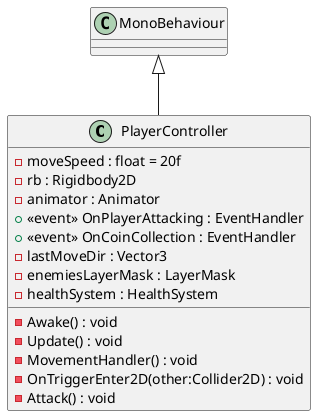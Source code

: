 @startuml
class PlayerController {
    - moveSpeed : float = 20f
    - rb : Rigidbody2D
    - animator : Animator
    +  <<event>> OnPlayerAttacking : EventHandler 
    +  <<event>> OnCoinCollection : EventHandler 
    - lastMoveDir : Vector3
    - enemiesLayerMask : LayerMask
    - healthSystem : HealthSystem
    - Awake() : void
    - Update() : void
    - MovementHandler() : void
    - OnTriggerEnter2D(other:Collider2D) : void
    - Attack() : void
}
MonoBehaviour <|-- PlayerController
@enduml
